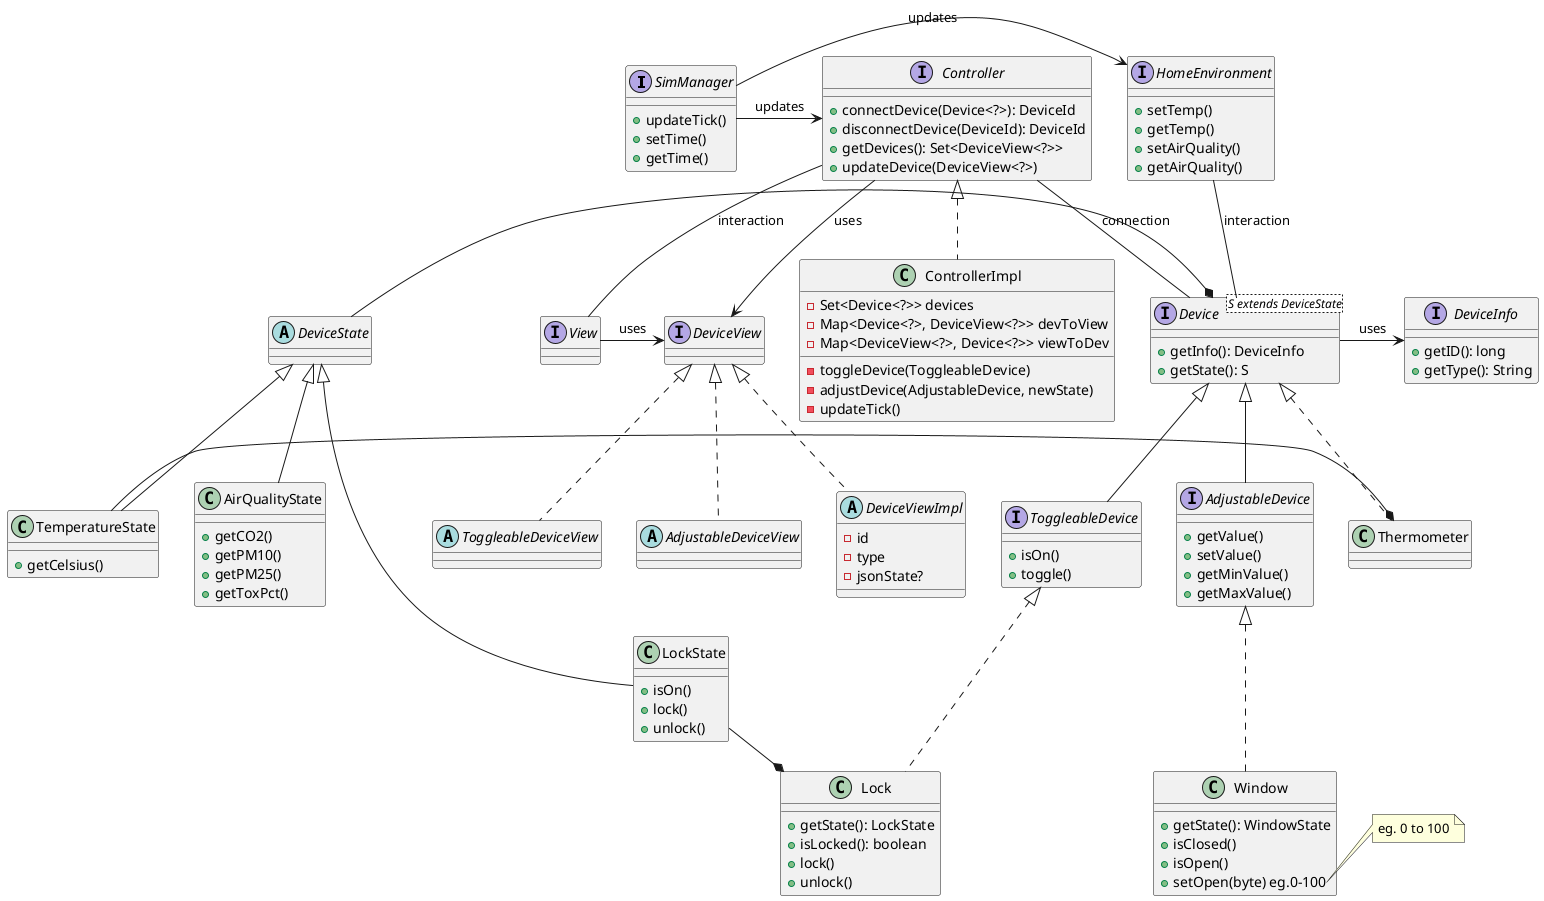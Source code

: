 @startuml

/' MODEL '/

interface SimManager {
	+ updateTick()
	+ setTime()
	+ getTime()
}

interface Controller {
	+ connectDevice(Device<?>): DeviceId
	+ disconnectDevice(DeviceId): DeviceId
	+ getDevices(): Set<DeviceView<?>>
	+ updateDevice(DeviceView<?>)
}

class ControllerImpl implements Controller {
	- Set<Device<?>> devices
	- Map<Device<?>, DeviceView<?>> devToView
	- Map<DeviceView<?>, Device<?>> viewToDev
	- toggleDevice(ToggleableDevice)
	- adjustDevice(AdjustableDevice, newState)
	- updateTick()
}

interface Device<S extends DeviceState> {
	+ getInfo(): DeviceInfo
	+ getState(): S
}

interface ToggleableDevice implements Device {
	+ isOn()
	+ toggle()
}

interface AdjustableDevice implements Device {
	+ getValue()
	+ setValue()
	+ getMinValue()
	+ getMaxValue()
}

interface DeviceInfo {
	+ getID(): long
	+ getType(): String
}

abstract class DeviceState {}

class LockState extends DeviceState {
	+ isOn()
	+ lock()
	+ unlock()
}

class TemperatureState extends DeviceState {
	+ getCelsius()
}

class AirQualityState extends DeviceState {
	+ getCO2()
	+ getPM10()
	+ getPM25()
	+ getToxPct()
}

class Lock implements ToggleableDevice {
	+ getState(): LockState
	+ isLocked(): boolean
	+ lock()
	+ unlock()
}

class Thermometer implements Device {}

class Window implements AdjustableDevice {
	+ getState(): WindowState
	+ isClosed()
	+ isOpen()
	+ setOpen(byte) eg.0-100
}
note right of Window::setOpen
eg. 0 to 100
end note

/' VIEW '/

interface DeviceView {

}

abstract class ToggleableDeviceView implements DeviceView {}
abstract class AdjustableDeviceView implements DeviceView {}

abstract class DeviceViewImpl implements DeviceView {
	- id
	- type
	- jsonState?
}

interface View {}

/' LINKS '/

SimManager -> Controller: updates
SimManager -> HomeEnvironment: updates

Controller -- Device: connection
Device -> DeviceInfo: uses
Controller -> DeviceView: uses
Controller -- View: interaction
View -> DeviceView: uses

'LockState -* Device
'TempState -* Device
'AirQualityState -* Device
DeviceState -* Device

LockState -* Lock
TemperatureState -* Thermometer

interface HomeEnvironment {
	+ setTemp()
	+ getTemp()
	+ setAirQuality()
	+ getAirQuality()
}

HomeEnvironment -- Device: interaction

@enduml
